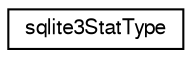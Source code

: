 digraph "Graphical Class Hierarchy"
{
  edge [fontname="FreeSans",fontsize="10",labelfontname="FreeSans",labelfontsize="10"];
  node [fontname="FreeSans",fontsize="10",shape=record];
  rankdir="LR";
  Node0 [label="sqlite3StatType",height=0.2,width=0.4,color="black", fillcolor="white", style="filled",URL="$structsqlite3StatType.html"];
}
